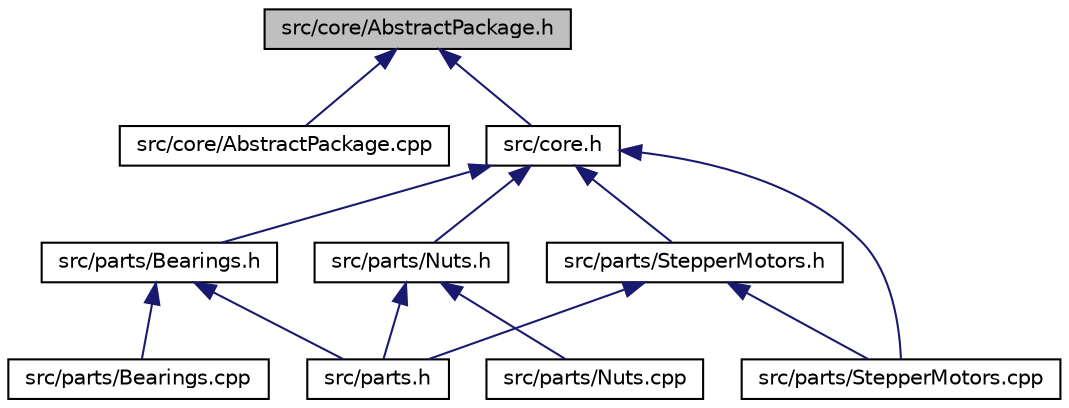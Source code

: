 digraph "src/core/AbstractPackage.h"
{
  edge [fontname="Helvetica",fontsize="10",labelfontname="Helvetica",labelfontsize="10"];
  node [fontname="Helvetica",fontsize="10",shape=record];
  Node28 [label="src/core/AbstractPackage.h",height=0.2,width=0.4,color="black", fillcolor="grey75", style="filled", fontcolor="black"];
  Node28 -> Node29 [dir="back",color="midnightblue",fontsize="10",style="solid",fontname="Helvetica"];
  Node29 [label="src/core/AbstractPackage.cpp",height=0.2,width=0.4,color="black", fillcolor="white", style="filled",URL="$AbstractPackage_8cpp.html"];
  Node28 -> Node30 [dir="back",color="midnightblue",fontsize="10",style="solid",fontname="Helvetica"];
  Node30 [label="src/core.h",height=0.2,width=0.4,color="black", fillcolor="white", style="filled",URL="$core_8h.html"];
  Node30 -> Node31 [dir="back",color="midnightblue",fontsize="10",style="solid",fontname="Helvetica"];
  Node31 [label="src/parts/Bearings.h",height=0.2,width=0.4,color="black", fillcolor="white", style="filled",URL="$Bearings_8h.html"];
  Node31 -> Node32 [dir="back",color="midnightblue",fontsize="10",style="solid",fontname="Helvetica"];
  Node32 [label="src/parts/Bearings.cpp",height=0.2,width=0.4,color="black", fillcolor="white", style="filled",URL="$Bearings_8cpp.html"];
  Node31 -> Node33 [dir="back",color="midnightblue",fontsize="10",style="solid",fontname="Helvetica"];
  Node33 [label="src/parts.h",height=0.2,width=0.4,color="black", fillcolor="white", style="filled",URL="$parts_8h.html"];
  Node30 -> Node34 [dir="back",color="midnightblue",fontsize="10",style="solid",fontname="Helvetica"];
  Node34 [label="src/parts/Nuts.h",height=0.2,width=0.4,color="black", fillcolor="white", style="filled",URL="$Nuts_8h.html"];
  Node34 -> Node35 [dir="back",color="midnightblue",fontsize="10",style="solid",fontname="Helvetica"];
  Node35 [label="src/parts/Nuts.cpp",height=0.2,width=0.4,color="black", fillcolor="white", style="filled",URL="$Nuts_8cpp.html"];
  Node34 -> Node33 [dir="back",color="midnightblue",fontsize="10",style="solid",fontname="Helvetica"];
  Node30 -> Node36 [dir="back",color="midnightblue",fontsize="10",style="solid",fontname="Helvetica"];
  Node36 [label="src/parts/StepperMotors.h",height=0.2,width=0.4,color="black", fillcolor="white", style="filled",URL="$StepperMotors_8h.html"];
  Node36 -> Node37 [dir="back",color="midnightblue",fontsize="10",style="solid",fontname="Helvetica"];
  Node37 [label="src/parts/StepperMotors.cpp",height=0.2,width=0.4,color="black", fillcolor="white", style="filled",URL="$StepperMotors_8cpp.html"];
  Node36 -> Node33 [dir="back",color="midnightblue",fontsize="10",style="solid",fontname="Helvetica"];
  Node30 -> Node37 [dir="back",color="midnightblue",fontsize="10",style="solid",fontname="Helvetica"];
}
